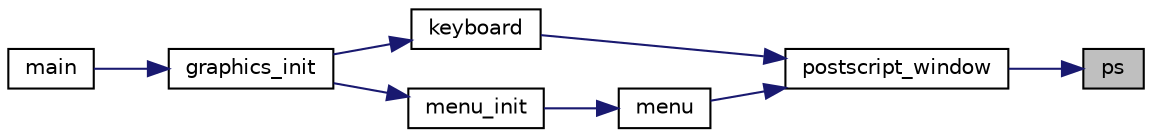 digraph "ps"
{
 // LATEX_PDF_SIZE
  edge [fontname="Helvetica",fontsize="10",labelfontname="Helvetica",labelfontsize="10"];
  node [fontname="Helvetica",fontsize="10",shape=record];
  rankdir="RL";
  Node1 [label="ps",height=0.2,width=0.4,color="black", fillcolor="grey75", style="filled", fontcolor="black",tooltip=" "];
  Node1 -> Node2 [dir="back",color="midnightblue",fontsize="10",style="solid",fontname="Helvetica"];
  Node2 [label="postscript_window",height=0.2,width=0.4,color="black", fillcolor="white", style="filled",URL="$de/dea/plot_8_c.html#ab5b10a5fedbe45086fc477bc73f03015",tooltip=" "];
  Node2 -> Node3 [dir="back",color="midnightblue",fontsize="10",style="solid",fontname="Helvetica"];
  Node3 [label="keyboard",height=0.2,width=0.4,color="black", fillcolor="white", style="filled",URL="$de/dea/plot_8_c.html#aef7ba2f69afb2d954545f64c7fe24b14",tooltip=" "];
  Node3 -> Node4 [dir="back",color="midnightblue",fontsize="10",style="solid",fontname="Helvetica"];
  Node4 [label="graphics_init",height=0.2,width=0.4,color="black", fillcolor="white", style="filled",URL="$de/dea/plot_8_c.html#a847d6a7fbc77c4a90f8501f03bc508c2",tooltip=" "];
  Node4 -> Node5 [dir="back",color="midnightblue",fontsize="10",style="solid",fontname="Helvetica"];
  Node5 [label="main",height=0.2,width=0.4,color="black", fillcolor="white", style="filled",URL="$d5/db2/hipair_8_c.html#a0ddf1224851353fc92bfbff6f499fa97",tooltip=" "];
  Node2 -> Node6 [dir="back",color="midnightblue",fontsize="10",style="solid",fontname="Helvetica"];
  Node6 [label="menu",height=0.2,width=0.4,color="black", fillcolor="white", style="filled",URL="$de/dea/plot_8_c.html#a871fd9424d4b79de811be617326020b0",tooltip=" "];
  Node6 -> Node7 [dir="back",color="midnightblue",fontsize="10",style="solid",fontname="Helvetica"];
  Node7 [label="menu_init",height=0.2,width=0.4,color="black", fillcolor="white", style="filled",URL="$de/dea/plot_8_c.html#a825deebad1aa530657673fb8a95a2565",tooltip=" "];
  Node7 -> Node4 [dir="back",color="midnightblue",fontsize="10",style="solid",fontname="Helvetica"];
}
